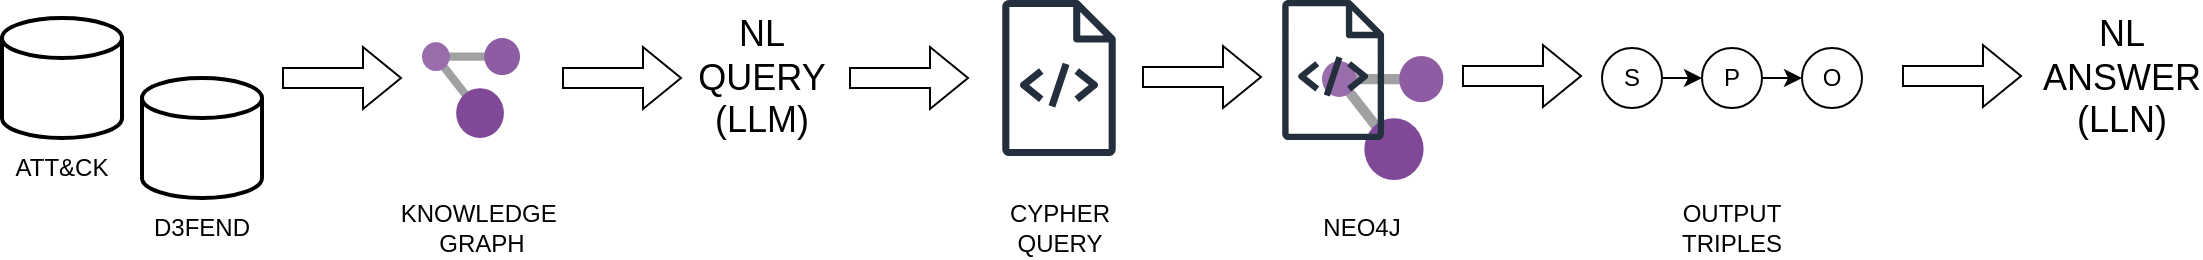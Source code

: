 <mxfile version="26.0.16">
  <diagram name="Pagina-1" id="h8XKPJNPN0XHFtmpVUxb">
    <mxGraphModel dx="2140" dy="704" grid="1" gridSize="10" guides="1" tooltips="1" connect="1" arrows="1" fold="1" page="1" pageScale="1" pageWidth="827" pageHeight="1169" math="0" shadow="0">
      <root>
        <mxCell id="0" />
        <mxCell id="1" parent="0" />
        <mxCell id="zgSaJl_zNvIcf8Yiwj1f-17" value="" style="image;sketch=0;aspect=fixed;html=1;points=[];align=center;fontSize=12;image=img/lib/mscae/Resource_Graph_Explorer.svg;" vertex="1" parent="1">
          <mxGeometry x="490" y="188" width="60.76" height="62" as="geometry" />
        </mxCell>
        <mxCell id="zgSaJl_zNvIcf8Yiwj1f-1" value="" style="strokeWidth=2;html=1;shape=mxgraph.flowchart.database;whiteSpace=wrap;" vertex="1" parent="1">
          <mxGeometry x="-170" y="169" width="60" height="60" as="geometry" />
        </mxCell>
        <mxCell id="zgSaJl_zNvIcf8Yiwj1f-2" value="" style="strokeWidth=2;html=1;shape=mxgraph.flowchart.database;whiteSpace=wrap;" vertex="1" parent="1">
          <mxGeometry x="-100" y="199" width="60" height="60" as="geometry" />
        </mxCell>
        <mxCell id="zgSaJl_zNvIcf8Yiwj1f-3" value="ATT&amp;amp;CK" style="text;strokeColor=none;align=center;fillColor=none;html=1;verticalAlign=middle;whiteSpace=wrap;rounded=0;" vertex="1" parent="1">
          <mxGeometry x="-170" y="229" width="60" height="30" as="geometry" />
        </mxCell>
        <mxCell id="zgSaJl_zNvIcf8Yiwj1f-4" value="D3FEND" style="text;strokeColor=none;align=center;fillColor=none;html=1;verticalAlign=middle;whiteSpace=wrap;rounded=0;" vertex="1" parent="1">
          <mxGeometry x="-100" y="259" width="60" height="30" as="geometry" />
        </mxCell>
        <mxCell id="zgSaJl_zNvIcf8Yiwj1f-5" value="" style="shape=flexArrow;endArrow=classic;html=1;rounded=0;" edge="1" parent="1">
          <mxGeometry width="50" height="50" relative="1" as="geometry">
            <mxPoint x="-30" y="199" as="sourcePoint" />
            <mxPoint x="30" y="199" as="targetPoint" />
          </mxGeometry>
        </mxCell>
        <mxCell id="zgSaJl_zNvIcf8Yiwj1f-6" value="" style="image;sketch=0;aspect=fixed;html=1;points=[];align=center;fontSize=12;image=img/lib/mscae/Resource_Graph_Explorer.svg;" vertex="1" parent="1">
          <mxGeometry x="40" y="179" width="49" height="50" as="geometry" />
        </mxCell>
        <mxCell id="zgSaJl_zNvIcf8Yiwj1f-7" value="KNOWLEDGE&amp;nbsp;&lt;div&gt;GRAPH&lt;/div&gt;" style="text;strokeColor=none;align=center;fillColor=none;html=1;verticalAlign=middle;whiteSpace=wrap;rounded=0;" vertex="1" parent="1">
          <mxGeometry x="40" y="259" width="60" height="30" as="geometry" />
        </mxCell>
        <mxCell id="zgSaJl_zNvIcf8Yiwj1f-11" value="" style="shape=flexArrow;endArrow=classic;html=1;rounded=0;" edge="1" parent="1">
          <mxGeometry width="50" height="50" relative="1" as="geometry">
            <mxPoint x="110" y="199" as="sourcePoint" />
            <mxPoint x="170" y="199" as="targetPoint" />
          </mxGeometry>
        </mxCell>
        <mxCell id="zgSaJl_zNvIcf8Yiwj1f-12" value="&lt;font style=&quot;font-size: 18px;&quot;&gt;NL QUERY&lt;/font&gt;&lt;div&gt;&lt;font style=&quot;font-size: 18px;&quot;&gt;(LLM)&lt;/font&gt;&lt;/div&gt;" style="text;strokeColor=none;align=center;fillColor=none;html=1;verticalAlign=middle;whiteSpace=wrap;rounded=0;" vertex="1" parent="1">
          <mxGeometry x="180" y="184" width="60" height="30" as="geometry" />
        </mxCell>
        <mxCell id="zgSaJl_zNvIcf8Yiwj1f-13" value="" style="shape=flexArrow;endArrow=classic;html=1;rounded=0;" edge="1" parent="1">
          <mxGeometry width="50" height="50" relative="1" as="geometry">
            <mxPoint x="253.5" y="199" as="sourcePoint" />
            <mxPoint x="313.5" y="199" as="targetPoint" />
          </mxGeometry>
        </mxCell>
        <mxCell id="zgSaJl_zNvIcf8Yiwj1f-14" value="" style="sketch=0;outlineConnect=0;fontColor=#232F3E;gradientColor=none;fillColor=#232F3D;strokeColor=none;dashed=0;verticalLabelPosition=bottom;verticalAlign=top;align=center;html=1;fontSize=12;fontStyle=0;aspect=fixed;pointerEvents=1;shape=mxgraph.aws4.source_code;" vertex="1" parent="1">
          <mxGeometry x="330" y="160" width="57" height="78" as="geometry" />
        </mxCell>
        <mxCell id="zgSaJl_zNvIcf8Yiwj1f-15" value="CYPHER QUERY" style="text;strokeColor=none;align=center;fillColor=none;html=1;verticalAlign=middle;whiteSpace=wrap;rounded=0;" vertex="1" parent="1">
          <mxGeometry x="328.5" y="259" width="60" height="30" as="geometry" />
        </mxCell>
        <mxCell id="zgSaJl_zNvIcf8Yiwj1f-16" value="" style="shape=flexArrow;endArrow=classic;html=1;rounded=0;" edge="1" parent="1">
          <mxGeometry width="50" height="50" relative="1" as="geometry">
            <mxPoint x="400" y="198.5" as="sourcePoint" />
            <mxPoint x="460" y="198.5" as="targetPoint" />
          </mxGeometry>
        </mxCell>
        <mxCell id="zgSaJl_zNvIcf8Yiwj1f-18" value="" style="sketch=0;outlineConnect=0;fontColor=#232F3E;gradientColor=none;fillColor=#232F3D;strokeColor=none;dashed=0;verticalLabelPosition=bottom;verticalAlign=top;align=center;html=1;fontSize=12;fontStyle=0;aspect=fixed;pointerEvents=1;shape=mxgraph.aws4.source_code;" vertex="1" parent="1">
          <mxGeometry x="470" y="160" width="51.15" height="70" as="geometry" />
        </mxCell>
        <mxCell id="zgSaJl_zNvIcf8Yiwj1f-26" style="edgeStyle=orthogonalEdgeStyle;rounded=0;orthogonalLoop=1;jettySize=auto;html=1;exitX=1;exitY=0.5;exitDx=0;exitDy=0;entryX=0;entryY=0.5;entryDx=0;entryDy=0;" edge="1" parent="1" source="zgSaJl_zNvIcf8Yiwj1f-19" target="zgSaJl_zNvIcf8Yiwj1f-23">
          <mxGeometry relative="1" as="geometry" />
        </mxCell>
        <mxCell id="zgSaJl_zNvIcf8Yiwj1f-19" value="S" style="shape=stencil(tZRtDsIgDIZPw1/DRzyAQb0Hus4RERZAp7e3GzOR6dSYLSEkfQtPXwKFCBkqVQPhtCJiTThnlOKMcTOIVahhH5N4UV6rnYGUCdG7IzS6iD1D2wq8jm1WbAhd4Zp2CLl31iJEOxuyzFMeYUpb3EuvCdaXv2VRjfwTRPC9yaQSvv0du1jOA2Yz+c2xD/eT+50OnDtmc13cZGD2P1ZIVMYet5Cl83Dw7myLt2ZKbUzqoQ+OwRhdB/jSF8OmHTb1GH20fHeyF/+dmj6OTrgD);whiteSpace=wrap;html=1;" vertex="1" parent="1">
          <mxGeometry x="630" y="184" width="30" height="30" as="geometry" />
        </mxCell>
        <mxCell id="zgSaJl_zNvIcf8Yiwj1f-22" value="O" style="shape=stencil(tZRtDsIgDIZPw1/DRzyAQb0Hus4RERZAp7e3GzOR6dSYLSEkfQtPXwKFCBkqVQPhtCJiTThnlOKMcTOIVahhH5N4UV6rnYGUCdG7IzS6iD1D2wq8jm1WbAhd4Zp2CLl31iJEOxuyzFMeYUpb3EuvCdaXv2VRjfwTRPC9yaQSvv0du1jOA2Yz+c2xD/eT+50OnDtmc13cZGD2P1ZIVMYet5Cl83Dw7myLt2ZKbUzqoQ+OwRhdB/jSF8OmHTb1GH20fHeyF/+dmj6OTrgD);whiteSpace=wrap;html=1;" vertex="1" parent="1">
          <mxGeometry x="730" y="184" width="30" height="30" as="geometry" />
        </mxCell>
        <mxCell id="zgSaJl_zNvIcf8Yiwj1f-27" style="edgeStyle=orthogonalEdgeStyle;rounded=0;orthogonalLoop=1;jettySize=auto;html=1;exitX=1;exitY=0.5;exitDx=0;exitDy=0;entryX=0;entryY=0.5;entryDx=0;entryDy=0;" edge="1" parent="1" source="zgSaJl_zNvIcf8Yiwj1f-23" target="zgSaJl_zNvIcf8Yiwj1f-22">
          <mxGeometry relative="1" as="geometry" />
        </mxCell>
        <mxCell id="zgSaJl_zNvIcf8Yiwj1f-23" value="P" style="shape=stencil(tZRtDsIgDIZPw1/DRzyAQb0Hus4RERZAp7e3GzOR6dSYLSEkfQtPXwKFCBkqVQPhtCJiTThnlOKMcTOIVahhH5N4UV6rnYGUCdG7IzS6iD1D2wq8jm1WbAhd4Zp2CLl31iJEOxuyzFMeYUpb3EuvCdaXv2VRjfwTRPC9yaQSvv0du1jOA2Yz+c2xD/eT+50OnDtmc13cZGD2P1ZIVMYet5Cl83Dw7myLt2ZKbUzqoQ+OwRhdB/jSF8OmHTb1GH20fHeyF/+dmj6OTrgD);whiteSpace=wrap;html=1;" vertex="1" parent="1">
          <mxGeometry x="680" y="184" width="30" height="30" as="geometry" />
        </mxCell>
        <mxCell id="zgSaJl_zNvIcf8Yiwj1f-28" value="" style="shape=flexArrow;endArrow=classic;html=1;rounded=0;" edge="1" parent="1">
          <mxGeometry width="50" height="50" relative="1" as="geometry">
            <mxPoint x="560" y="198" as="sourcePoint" />
            <mxPoint x="620" y="198" as="targetPoint" />
          </mxGeometry>
        </mxCell>
        <mxCell id="zgSaJl_zNvIcf8Yiwj1f-29" value="" style="shape=flexArrow;endArrow=classic;html=1;rounded=0;" edge="1" parent="1">
          <mxGeometry width="50" height="50" relative="1" as="geometry">
            <mxPoint x="780" y="198" as="sourcePoint" />
            <mxPoint x="840" y="198" as="targetPoint" />
          </mxGeometry>
        </mxCell>
        <mxCell id="zgSaJl_zNvIcf8Yiwj1f-30" value="&lt;font style=&quot;font-size: 18px;&quot;&gt;NL ANSWER&lt;br&gt;(LLN)&lt;/font&gt;" style="text;strokeColor=none;align=center;fillColor=none;html=1;verticalAlign=middle;whiteSpace=wrap;rounded=0;" vertex="1" parent="1">
          <mxGeometry x="860" y="184" width="60" height="30" as="geometry" />
        </mxCell>
        <mxCell id="zgSaJl_zNvIcf8Yiwj1f-31" value="NEO4J" style="text;strokeColor=none;align=center;fillColor=none;html=1;verticalAlign=middle;whiteSpace=wrap;rounded=0;" vertex="1" parent="1">
          <mxGeometry x="480" y="259" width="60" height="30" as="geometry" />
        </mxCell>
        <mxCell id="zgSaJl_zNvIcf8Yiwj1f-32" value="OUTPUT&lt;div&gt;TRIPLES&lt;/div&gt;" style="text;strokeColor=none;align=center;fillColor=none;html=1;verticalAlign=middle;whiteSpace=wrap;rounded=0;" vertex="1" parent="1">
          <mxGeometry x="665" y="259" width="60" height="30" as="geometry" />
        </mxCell>
      </root>
    </mxGraphModel>
  </diagram>
</mxfile>
